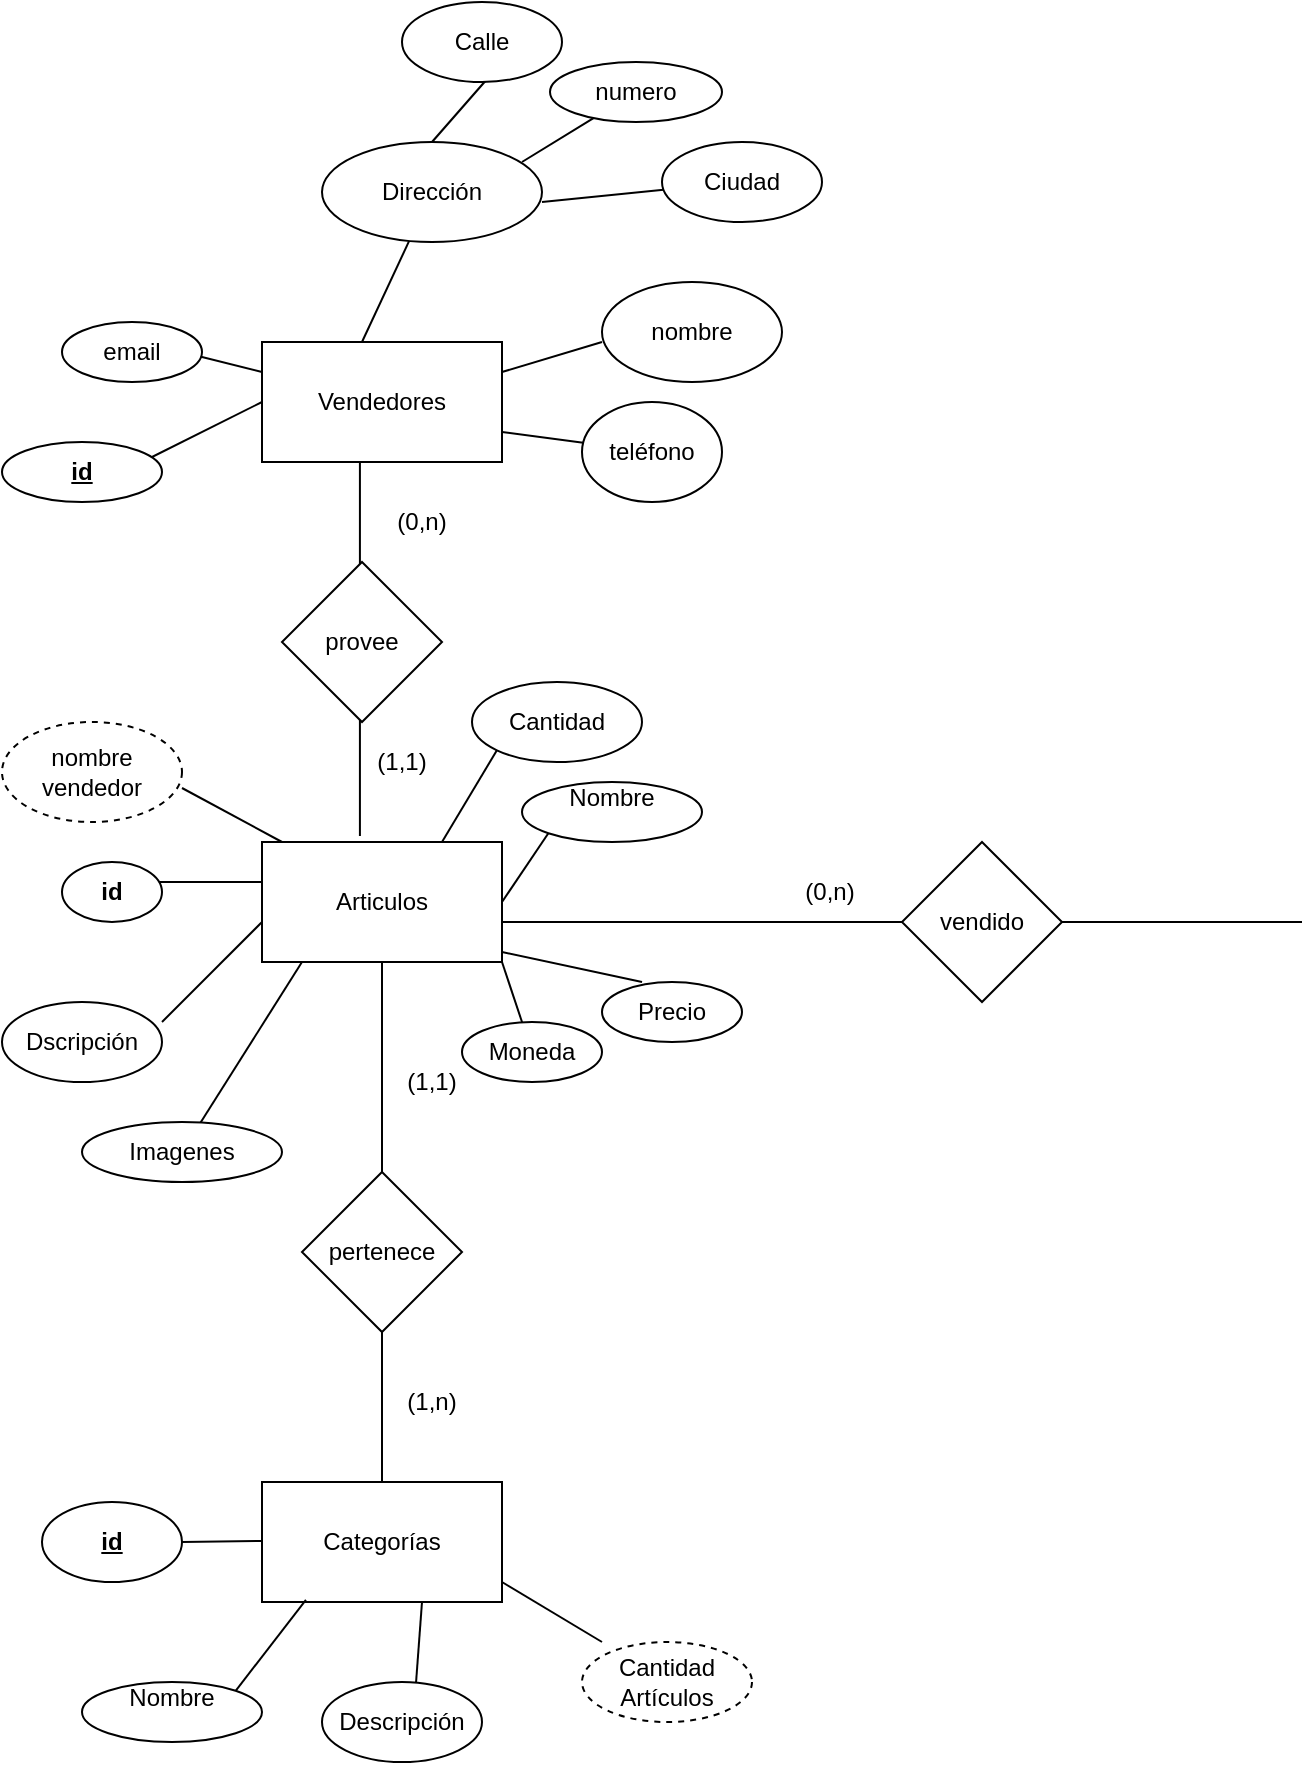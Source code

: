 <mxfile version="14.9.6" type="github">
  <diagram id="WP82Hhsx7apBYEe7W-R0" name="Page-1">
    <mxGraphModel dx="868" dy="450" grid="1" gridSize="10" guides="1" tooltips="1" connect="1" arrows="1" fold="1" page="1" pageScale="1" pageWidth="827" pageHeight="1169" math="0" shadow="0">
      <root>
        <mxCell id="0" />
        <mxCell id="1" parent="0" />
        <mxCell id="Gup6ud80L2oiD0Gjyaes-1" value="&lt;font style=&quot;vertical-align: inherit&quot;&gt;&lt;font style=&quot;vertical-align: inherit&quot;&gt;&lt;font style=&quot;vertical-align: inherit&quot;&gt;&lt;font style=&quot;vertical-align: inherit&quot;&gt;Articulos&lt;/font&gt;&lt;/font&gt;&lt;/font&gt;&lt;/font&gt;" style="rounded=0;whiteSpace=wrap;html=1;" parent="1" vertex="1">
          <mxGeometry x="150" y="420" width="120" height="60" as="geometry" />
        </mxCell>
        <mxCell id="Gup6ud80L2oiD0Gjyaes-2" value="&lt;font style=&quot;vertical-align: inherit&quot;&gt;&lt;font style=&quot;vertical-align: inherit&quot;&gt;Vendedores&lt;/font&gt;&lt;/font&gt;" style="rounded=0;whiteSpace=wrap;html=1;" parent="1" vertex="1">
          <mxGeometry x="150" y="170" width="120" height="60" as="geometry" />
        </mxCell>
        <mxCell id="Gup6ud80L2oiD0Gjyaes-3" value="" style="endArrow=none;html=1;" parent="1" target="Gup6ud80L2oiD0Gjyaes-4" edge="1">
          <mxGeometry width="50" height="50" relative="1" as="geometry">
            <mxPoint x="200" y="170" as="sourcePoint" />
            <mxPoint x="250" y="120" as="targetPoint" />
          </mxGeometry>
        </mxCell>
        <mxCell id="Gup6ud80L2oiD0Gjyaes-4" value="&lt;font style=&quot;vertical-align: inherit&quot;&gt;&lt;font style=&quot;vertical-align: inherit&quot;&gt;Dirección&lt;/font&gt;&lt;/font&gt;" style="ellipse;whiteSpace=wrap;html=1;" parent="1" vertex="1">
          <mxGeometry x="180" y="70" width="110" height="50" as="geometry" />
        </mxCell>
        <mxCell id="Gup6ud80L2oiD0Gjyaes-5" value="" style="endArrow=none;html=1;" parent="1" target="Gup6ud80L2oiD0Gjyaes-6" edge="1">
          <mxGeometry width="50" height="50" relative="1" as="geometry">
            <mxPoint x="290" y="100" as="sourcePoint" />
            <mxPoint x="340" y="100" as="targetPoint" />
          </mxGeometry>
        </mxCell>
        <mxCell id="Gup6ud80L2oiD0Gjyaes-6" value="&lt;font style=&quot;vertical-align: inherit&quot;&gt;&lt;font style=&quot;vertical-align: inherit&quot;&gt;Ciudad&lt;/font&gt;&lt;/font&gt;" style="ellipse;whiteSpace=wrap;html=1;" parent="1" vertex="1">
          <mxGeometry x="350" y="70" width="80" height="40" as="geometry" />
        </mxCell>
        <mxCell id="Gup6ud80L2oiD0Gjyaes-7" value="" style="endArrow=none;html=1;" parent="1" target="Gup6ud80L2oiD0Gjyaes-8" edge="1">
          <mxGeometry width="50" height="50" relative="1" as="geometry">
            <mxPoint x="280" y="80" as="sourcePoint" />
            <mxPoint x="330" y="30" as="targetPoint" />
          </mxGeometry>
        </mxCell>
        <mxCell id="Gup6ud80L2oiD0Gjyaes-8" value="&lt;font style=&quot;vertical-align: inherit&quot;&gt;&lt;font style=&quot;vertical-align: inherit&quot;&gt;&lt;font style=&quot;vertical-align: inherit&quot;&gt;&lt;font style=&quot;vertical-align: inherit&quot;&gt;numero&lt;/font&gt;&lt;/font&gt;&lt;/font&gt;&lt;/font&gt;" style="ellipse;whiteSpace=wrap;html=1;" parent="1" vertex="1">
          <mxGeometry x="294" y="30" width="86" height="30" as="geometry" />
        </mxCell>
        <mxCell id="Gup6ud80L2oiD0Gjyaes-9" value="" style="endArrow=none;html=1;exitX=0.5;exitY=0;exitDx=0;exitDy=0;" parent="1" source="Gup6ud80L2oiD0Gjyaes-4" edge="1">
          <mxGeometry width="50" height="50" relative="1" as="geometry">
            <mxPoint x="250" y="60" as="sourcePoint" />
            <mxPoint x="270" y="30" as="targetPoint" />
          </mxGeometry>
        </mxCell>
        <mxCell id="Gup6ud80L2oiD0Gjyaes-10" value="&lt;font style=&quot;vertical-align: inherit&quot;&gt;&lt;font style=&quot;vertical-align: inherit&quot;&gt;Calle&lt;/font&gt;&lt;/font&gt;" style="ellipse;whiteSpace=wrap;html=1;" parent="1" vertex="1">
          <mxGeometry x="220" width="80" height="40" as="geometry" />
        </mxCell>
        <mxCell id="Gup6ud80L2oiD0Gjyaes-11" value="" style="endArrow=none;html=1;exitX=1;exitY=0.25;exitDx=0;exitDy=0;" parent="1" source="Gup6ud80L2oiD0Gjyaes-2" edge="1">
          <mxGeometry width="50" height="50" relative="1" as="geometry">
            <mxPoint x="290" y="200" as="sourcePoint" />
            <mxPoint x="320" y="170" as="targetPoint" />
            <Array as="points">
              <mxPoint x="320" y="170" />
            </Array>
          </mxGeometry>
        </mxCell>
        <mxCell id="Gup6ud80L2oiD0Gjyaes-12" value="&lt;font style=&quot;vertical-align: inherit&quot;&gt;&lt;font style=&quot;vertical-align: inherit&quot;&gt;&lt;font style=&quot;vertical-align: inherit&quot;&gt;&lt;font style=&quot;vertical-align: inherit&quot;&gt;nombre&lt;/font&gt;&lt;/font&gt;&lt;/font&gt;&lt;/font&gt;" style="ellipse;whiteSpace=wrap;html=1;" parent="1" vertex="1">
          <mxGeometry x="320" y="140" width="90" height="50" as="geometry" />
        </mxCell>
        <mxCell id="Gup6ud80L2oiD0Gjyaes-13" value="" style="endArrow=none;html=1;exitX=1;exitY=0.75;exitDx=0;exitDy=0;" parent="1" source="Gup6ud80L2oiD0Gjyaes-2" target="Gup6ud80L2oiD0Gjyaes-14" edge="1">
          <mxGeometry width="50" height="50" relative="1" as="geometry">
            <mxPoint x="390" y="360" as="sourcePoint" />
            <mxPoint x="310" y="230" as="targetPoint" />
          </mxGeometry>
        </mxCell>
        <mxCell id="Gup6ud80L2oiD0Gjyaes-14" value="&lt;font style=&quot;vertical-align: inherit&quot;&gt;&lt;font style=&quot;vertical-align: inherit&quot;&gt;teléfono&lt;/font&gt;&lt;/font&gt;" style="ellipse;whiteSpace=wrap;html=1;" parent="1" vertex="1">
          <mxGeometry x="310" y="200" width="70" height="50" as="geometry" />
        </mxCell>
        <mxCell id="Gup6ud80L2oiD0Gjyaes-16" value="" style="endArrow=none;html=1;entryX=0;entryY=0.25;entryDx=0;entryDy=0;" parent="1" target="Gup6ud80L2oiD0Gjyaes-2" edge="1">
          <mxGeometry width="50" height="50" relative="1" as="geometry">
            <mxPoint x="110" y="175" as="sourcePoint" />
            <mxPoint x="150" y="175" as="targetPoint" />
          </mxGeometry>
        </mxCell>
        <mxCell id="Gup6ud80L2oiD0Gjyaes-17" value="&lt;font style=&quot;vertical-align: inherit&quot;&gt;&lt;font style=&quot;vertical-align: inherit&quot;&gt;&lt;font style=&quot;vertical-align: inherit&quot;&gt;&lt;font style=&quot;vertical-align: inherit&quot;&gt;email&lt;/font&gt;&lt;/font&gt;&lt;/font&gt;&lt;/font&gt;" style="ellipse;whiteSpace=wrap;html=1;" parent="1" vertex="1">
          <mxGeometry x="50" y="160" width="70" height="30" as="geometry" />
        </mxCell>
        <mxCell id="Gup6ud80L2oiD0Gjyaes-18" value="" style="endArrow=none;html=1;" parent="1" edge="1">
          <mxGeometry width="50" height="50" relative="1" as="geometry">
            <mxPoint x="90" y="230" as="sourcePoint" />
            <mxPoint x="150" y="200" as="targetPoint" />
          </mxGeometry>
        </mxCell>
        <mxCell id="Gup6ud80L2oiD0Gjyaes-19" value="&lt;b&gt;&lt;u&gt;id&lt;/u&gt;&lt;/b&gt;" style="ellipse;whiteSpace=wrap;html=1;" parent="1" vertex="1">
          <mxGeometry x="20" y="220" width="80" height="30" as="geometry" />
        </mxCell>
        <mxCell id="Gup6ud80L2oiD0Gjyaes-20" value="" style="endArrow=none;html=1;entryX=0.408;entryY=1;entryDx=0;entryDy=0;entryPerimeter=0;exitX=0.408;exitY=-0.05;exitDx=0;exitDy=0;exitPerimeter=0;" parent="1" source="Gup6ud80L2oiD0Gjyaes-1" target="Gup6ud80L2oiD0Gjyaes-2" edge="1">
          <mxGeometry width="50" height="50" relative="1" as="geometry">
            <mxPoint x="180" y="340" as="sourcePoint" />
            <mxPoint x="230" y="290" as="targetPoint" />
          </mxGeometry>
        </mxCell>
        <mxCell id="Gup6ud80L2oiD0Gjyaes-21" value="provee" style="rhombus;whiteSpace=wrap;html=1;" parent="1" vertex="1">
          <mxGeometry x="160" y="280" width="80" height="80" as="geometry" />
        </mxCell>
        <mxCell id="Gup6ud80L2oiD0Gjyaes-24" value="(0,n)" style="text;html=1;strokeColor=none;fillColor=none;align=center;verticalAlign=middle;whiteSpace=wrap;rounded=0;" parent="1" vertex="1">
          <mxGeometry x="210" y="250" width="40" height="20" as="geometry" />
        </mxCell>
        <mxCell id="Gup6ud80L2oiD0Gjyaes-25" value="(1,1)" style="text;html=1;strokeColor=none;fillColor=none;align=center;verticalAlign=middle;whiteSpace=wrap;rounded=0;" parent="1" vertex="1">
          <mxGeometry x="200" y="370" width="40" height="20" as="geometry" />
        </mxCell>
        <mxCell id="Gup6ud80L2oiD0Gjyaes-26" value="" style="endArrow=none;html=1;" parent="1" edge="1">
          <mxGeometry width="50" height="50" relative="1" as="geometry">
            <mxPoint x="90" y="440" as="sourcePoint" />
            <mxPoint x="150" y="440" as="targetPoint" />
          </mxGeometry>
        </mxCell>
        <mxCell id="Gup6ud80L2oiD0Gjyaes-27" value="&lt;b&gt;id&lt;/b&gt;" style="ellipse;whiteSpace=wrap;html=1;" parent="1" vertex="1">
          <mxGeometry x="50" y="430" width="50" height="30" as="geometry" />
        </mxCell>
        <mxCell id="SOzAKOrK-pVDaGYPIUkf-2" value="&lt;font style=&quot;vertical-align: inherit&quot;&gt;&lt;font style=&quot;vertical-align: inherit&quot;&gt;Dscripción&lt;/font&gt;&lt;/font&gt;" style="ellipse;whiteSpace=wrap;html=1;" vertex="1" parent="1">
          <mxGeometry x="20" y="500" width="80" height="40" as="geometry" />
        </mxCell>
        <mxCell id="SOzAKOrK-pVDaGYPIUkf-3" value="" style="endArrow=none;html=1;" edge="1" parent="1">
          <mxGeometry width="50" height="50" relative="1" as="geometry">
            <mxPoint x="100" y="510" as="sourcePoint" />
            <mxPoint x="150" y="460" as="targetPoint" />
          </mxGeometry>
        </mxCell>
        <mxCell id="SOzAKOrK-pVDaGYPIUkf-5" value="&lt;font style=&quot;vertical-align: inherit&quot;&gt;&lt;font style=&quot;vertical-align: inherit&quot;&gt;Precio&lt;/font&gt;&lt;/font&gt;" style="ellipse;whiteSpace=wrap;html=1;" vertex="1" parent="1">
          <mxGeometry x="320" y="490" width="70" height="30" as="geometry" />
        </mxCell>
        <mxCell id="SOzAKOrK-pVDaGYPIUkf-7" value="&lt;font style=&quot;vertical-align: inherit&quot;&gt;&lt;font style=&quot;vertical-align: inherit&quot;&gt;Moneda&lt;/font&gt;&lt;/font&gt;" style="ellipse;whiteSpace=wrap;html=1;" vertex="1" parent="1">
          <mxGeometry x="250" y="510" width="70" height="30" as="geometry" />
        </mxCell>
        <mxCell id="SOzAKOrK-pVDaGYPIUkf-8" value="" style="endArrow=none;html=1;entryX=1;entryY=1;entryDx=0;entryDy=0;" edge="1" parent="1" source="SOzAKOrK-pVDaGYPIUkf-7" target="Gup6ud80L2oiD0Gjyaes-1">
          <mxGeometry width="50" height="50" relative="1" as="geometry">
            <mxPoint x="390" y="660" as="sourcePoint" />
            <mxPoint x="440" y="610" as="targetPoint" />
          </mxGeometry>
        </mxCell>
        <mxCell id="SOzAKOrK-pVDaGYPIUkf-10" value="&lt;font style=&quot;vertical-align: inherit&quot;&gt;&lt;font style=&quot;vertical-align: inherit&quot;&gt;Imagenes&lt;/font&gt;&lt;/font&gt;" style="ellipse;whiteSpace=wrap;html=1;" vertex="1" parent="1">
          <mxGeometry x="60" y="560" width="100" height="30" as="geometry" />
        </mxCell>
        <mxCell id="SOzAKOrK-pVDaGYPIUkf-13" value="" style="endArrow=none;html=1;" edge="1" parent="1" source="SOzAKOrK-pVDaGYPIUkf-10">
          <mxGeometry width="50" height="50" relative="1" as="geometry">
            <mxPoint x="120" y="530" as="sourcePoint" />
            <mxPoint x="170" y="480" as="targetPoint" />
          </mxGeometry>
        </mxCell>
        <mxCell id="SOzAKOrK-pVDaGYPIUkf-14" value="" style="endArrow=none;html=1;entryX=0.5;entryY=1;entryDx=0;entryDy=0;" edge="1" parent="1" target="Gup6ud80L2oiD0Gjyaes-1">
          <mxGeometry width="50" height="50" relative="1" as="geometry">
            <mxPoint x="210" y="740" as="sourcePoint" />
            <mxPoint x="230" y="510" as="targetPoint" />
          </mxGeometry>
        </mxCell>
        <mxCell id="SOzAKOrK-pVDaGYPIUkf-17" value="&lt;font style=&quot;vertical-align: inherit&quot;&gt;&lt;font style=&quot;vertical-align: inherit&quot;&gt;pertenece&lt;/font&gt;&lt;/font&gt;" style="rhombus;whiteSpace=wrap;html=1;" vertex="1" parent="1">
          <mxGeometry x="170" y="585" width="80" height="80" as="geometry" />
        </mxCell>
        <mxCell id="SOzAKOrK-pVDaGYPIUkf-18" value="&lt;font style=&quot;vertical-align: inherit&quot;&gt;&lt;font style=&quot;vertical-align: inherit&quot;&gt;(1,1)&lt;/font&gt;&lt;/font&gt;" style="text;html=1;strokeColor=none;fillColor=none;align=center;verticalAlign=middle;whiteSpace=wrap;rounded=0;" vertex="1" parent="1">
          <mxGeometry x="215" y="530" width="40" height="20" as="geometry" />
        </mxCell>
        <mxCell id="SOzAKOrK-pVDaGYPIUkf-19" value="&lt;font style=&quot;vertical-align: inherit&quot;&gt;&lt;font style=&quot;vertical-align: inherit&quot;&gt;(1,n)&lt;/font&gt;&lt;/font&gt;" style="text;html=1;strokeColor=none;fillColor=none;align=center;verticalAlign=middle;whiteSpace=wrap;rounded=0;" vertex="1" parent="1">
          <mxGeometry x="215" y="690" width="40" height="20" as="geometry" />
        </mxCell>
        <mxCell id="SOzAKOrK-pVDaGYPIUkf-20" value="&lt;font style=&quot;vertical-align: inherit&quot;&gt;&lt;font style=&quot;vertical-align: inherit&quot;&gt;Categorías&lt;/font&gt;&lt;/font&gt;" style="rounded=0;whiteSpace=wrap;html=1;" vertex="1" parent="1">
          <mxGeometry x="150" y="740" width="120" height="60" as="geometry" />
        </mxCell>
        <mxCell id="SOzAKOrK-pVDaGYPIUkf-21" value="" style="endArrow=none;html=1;" edge="1" parent="1">
          <mxGeometry width="50" height="50" relative="1" as="geometry">
            <mxPoint x="110" y="770" as="sourcePoint" />
            <mxPoint x="150" y="769.5" as="targetPoint" />
            <Array as="points" />
          </mxGeometry>
        </mxCell>
        <mxCell id="SOzAKOrK-pVDaGYPIUkf-23" value="&lt;font style=&quot;vertical-align: inherit&quot;&gt;&lt;font style=&quot;vertical-align: inherit&quot;&gt;&lt;font style=&quot;vertical-align: inherit&quot;&gt;&lt;font style=&quot;vertical-align: inherit&quot;&gt;&lt;font style=&quot;vertical-align: inherit&quot;&gt;&lt;font style=&quot;vertical-align: inherit&quot;&gt;&lt;b&gt;&lt;u&gt;id&lt;/u&gt;&lt;/b&gt;&lt;/font&gt;&lt;/font&gt;&lt;/font&gt;&lt;/font&gt;&lt;/font&gt;&lt;/font&gt;" style="ellipse;whiteSpace=wrap;html=1;" vertex="1" parent="1">
          <mxGeometry x="40" y="750" width="70" height="40" as="geometry" />
        </mxCell>
        <mxCell id="SOzAKOrK-pVDaGYPIUkf-27" value="&lt;font style=&quot;vertical-align: inherit&quot;&gt;&lt;font style=&quot;vertical-align: inherit&quot;&gt;&lt;font style=&quot;vertical-align: inherit&quot;&gt;&lt;font style=&quot;vertical-align: inherit&quot;&gt;Nombre&lt;/font&gt;&lt;/font&gt;&lt;br&gt;&lt;br&gt;&lt;/font&gt;&lt;/font&gt;" style="ellipse;whiteSpace=wrap;html=1;" vertex="1" parent="1">
          <mxGeometry x="60" y="840" width="90" height="30" as="geometry" />
        </mxCell>
        <mxCell id="SOzAKOrK-pVDaGYPIUkf-28" value="" style="endArrow=none;html=1;exitX=1;exitY=0;exitDx=0;exitDy=0;entryX=0.183;entryY=0.983;entryDx=0;entryDy=0;entryPerimeter=0;" edge="1" parent="1" source="SOzAKOrK-pVDaGYPIUkf-27" target="SOzAKOrK-pVDaGYPIUkf-20">
          <mxGeometry width="50" height="50" relative="1" as="geometry">
            <mxPoint x="100" y="830" as="sourcePoint" />
            <mxPoint x="150" y="780" as="targetPoint" />
          </mxGeometry>
        </mxCell>
        <mxCell id="SOzAKOrK-pVDaGYPIUkf-29" value="&lt;font style=&quot;vertical-align: inherit&quot;&gt;&lt;font style=&quot;vertical-align: inherit&quot;&gt;&lt;font style=&quot;vertical-align: inherit&quot;&gt;&lt;font style=&quot;vertical-align: inherit&quot;&gt;Descripción&lt;/font&gt;&lt;/font&gt;&lt;/font&gt;&lt;/font&gt;" style="ellipse;whiteSpace=wrap;html=1;" vertex="1" parent="1">
          <mxGeometry x="180" y="840" width="80" height="40" as="geometry" />
        </mxCell>
        <mxCell id="SOzAKOrK-pVDaGYPIUkf-30" value="" style="endArrow=none;html=1;exitX=0.588;exitY=0;exitDx=0;exitDy=0;exitPerimeter=0;" edge="1" parent="1" source="SOzAKOrK-pVDaGYPIUkf-29">
          <mxGeometry width="50" height="50" relative="1" as="geometry">
            <mxPoint x="180" y="850" as="sourcePoint" />
            <mxPoint x="230" y="800" as="targetPoint" />
          </mxGeometry>
        </mxCell>
        <mxCell id="SOzAKOrK-pVDaGYPIUkf-31" value="&lt;font style=&quot;vertical-align: inherit&quot;&gt;&lt;font style=&quot;vertical-align: inherit&quot;&gt;&lt;font style=&quot;vertical-align: inherit&quot;&gt;&lt;font style=&quot;vertical-align: inherit&quot;&gt;Nombre&lt;/font&gt;&lt;/font&gt;&lt;br&gt;&lt;br&gt;&lt;/font&gt;&lt;/font&gt;" style="ellipse;whiteSpace=wrap;html=1;" vertex="1" parent="1">
          <mxGeometry x="280" y="390" width="90" height="30" as="geometry" />
        </mxCell>
        <mxCell id="SOzAKOrK-pVDaGYPIUkf-32" value="" style="endArrow=none;html=1;entryX=0;entryY=1;entryDx=0;entryDy=0;" edge="1" parent="1" target="SOzAKOrK-pVDaGYPIUkf-31">
          <mxGeometry width="50" height="50" relative="1" as="geometry">
            <mxPoint x="270" y="450" as="sourcePoint" />
            <mxPoint x="320" y="400" as="targetPoint" />
          </mxGeometry>
        </mxCell>
        <mxCell id="SOzAKOrK-pVDaGYPIUkf-34" value="" style="endArrow=none;html=1;entryX=0.286;entryY=0;entryDx=0;entryDy=0;entryPerimeter=0;" edge="1" parent="1" target="SOzAKOrK-pVDaGYPIUkf-5">
          <mxGeometry width="50" height="50" relative="1" as="geometry">
            <mxPoint x="270" y="475" as="sourcePoint" />
            <mxPoint x="320" y="425" as="targetPoint" />
          </mxGeometry>
        </mxCell>
        <mxCell id="SOzAKOrK-pVDaGYPIUkf-35" value="" style="endArrow=none;html=1;startArrow=none;" edge="1" parent="1" source="SOzAKOrK-pVDaGYPIUkf-36">
          <mxGeometry width="50" height="50" relative="1" as="geometry">
            <mxPoint x="270" y="460" as="sourcePoint" />
            <mxPoint x="670" y="460" as="targetPoint" />
          </mxGeometry>
        </mxCell>
        <mxCell id="SOzAKOrK-pVDaGYPIUkf-36" value="vendido" style="rhombus;whiteSpace=wrap;html=1;" vertex="1" parent="1">
          <mxGeometry x="470" y="420" width="80" height="80" as="geometry" />
        </mxCell>
        <mxCell id="SOzAKOrK-pVDaGYPIUkf-37" value="" style="endArrow=none;html=1;" edge="1" parent="1" target="SOzAKOrK-pVDaGYPIUkf-36">
          <mxGeometry width="50" height="50" relative="1" as="geometry">
            <mxPoint x="270" y="460" as="sourcePoint" />
            <mxPoint x="670" y="460" as="targetPoint" />
          </mxGeometry>
        </mxCell>
        <mxCell id="SOzAKOrK-pVDaGYPIUkf-38" value="(0,n)" style="text;html=1;strokeColor=none;fillColor=none;align=center;verticalAlign=middle;whiteSpace=wrap;rounded=0;" vertex="1" parent="1">
          <mxGeometry x="414" y="435" width="40" height="20" as="geometry" />
        </mxCell>
        <mxCell id="SOzAKOrK-pVDaGYPIUkf-39" value="" style="endArrow=none;html=1;entryX=1;entryY=0.66;entryDx=0;entryDy=0;entryPerimeter=0;" edge="1" parent="1" target="SOzAKOrK-pVDaGYPIUkf-40">
          <mxGeometry width="50" height="50" relative="1" as="geometry">
            <mxPoint x="160" y="420" as="sourcePoint" />
            <mxPoint x="110" y="390" as="targetPoint" />
          </mxGeometry>
        </mxCell>
        <mxCell id="SOzAKOrK-pVDaGYPIUkf-40" value="nombre vendedor" style="ellipse;whiteSpace=wrap;html=1;dashed=1;" vertex="1" parent="1">
          <mxGeometry x="20" y="360" width="90" height="50" as="geometry" />
        </mxCell>
        <mxCell id="SOzAKOrK-pVDaGYPIUkf-41" value="Cantidad" style="ellipse;whiteSpace=wrap;html=1;" vertex="1" parent="1">
          <mxGeometry x="255" y="340" width="85" height="40" as="geometry" />
        </mxCell>
        <mxCell id="SOzAKOrK-pVDaGYPIUkf-42" value="" style="endArrow=none;html=1;entryX=0;entryY=1;entryDx=0;entryDy=0;" edge="1" parent="1" target="SOzAKOrK-pVDaGYPIUkf-41">
          <mxGeometry width="50" height="50" relative="1" as="geometry">
            <mxPoint x="240" y="420" as="sourcePoint" />
            <mxPoint x="290" y="370" as="targetPoint" />
          </mxGeometry>
        </mxCell>
        <mxCell id="SOzAKOrK-pVDaGYPIUkf-43" value="" style="endArrow=none;html=1;" edge="1" parent="1">
          <mxGeometry width="50" height="50" relative="1" as="geometry">
            <mxPoint x="270" y="790" as="sourcePoint" />
            <mxPoint x="320" y="820" as="targetPoint" />
          </mxGeometry>
        </mxCell>
        <mxCell id="SOzAKOrK-pVDaGYPIUkf-44" value="Cantidad Artículos" style="ellipse;whiteSpace=wrap;html=1;dashed=1;" vertex="1" parent="1">
          <mxGeometry x="310" y="820" width="85" height="40" as="geometry" />
        </mxCell>
      </root>
    </mxGraphModel>
  </diagram>
</mxfile>
